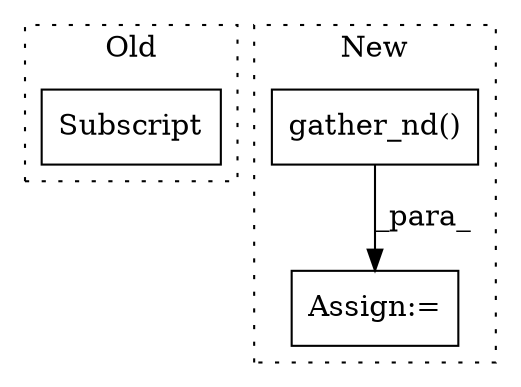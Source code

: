digraph G {
subgraph cluster0 {
1 [label="Subscript" a="63" s="6504,0" l="45,0" shape="box"];
label = "Old";
style="dotted";
}
subgraph cluster1 {
2 [label="gather_nd()" a="75" s="7849,7882" l="14,1" shape="box"];
3 [label="Assign:=" a="68" s="7846" l="3" shape="box"];
label = "New";
style="dotted";
}
2 -> 3 [label="_para_"];
}
